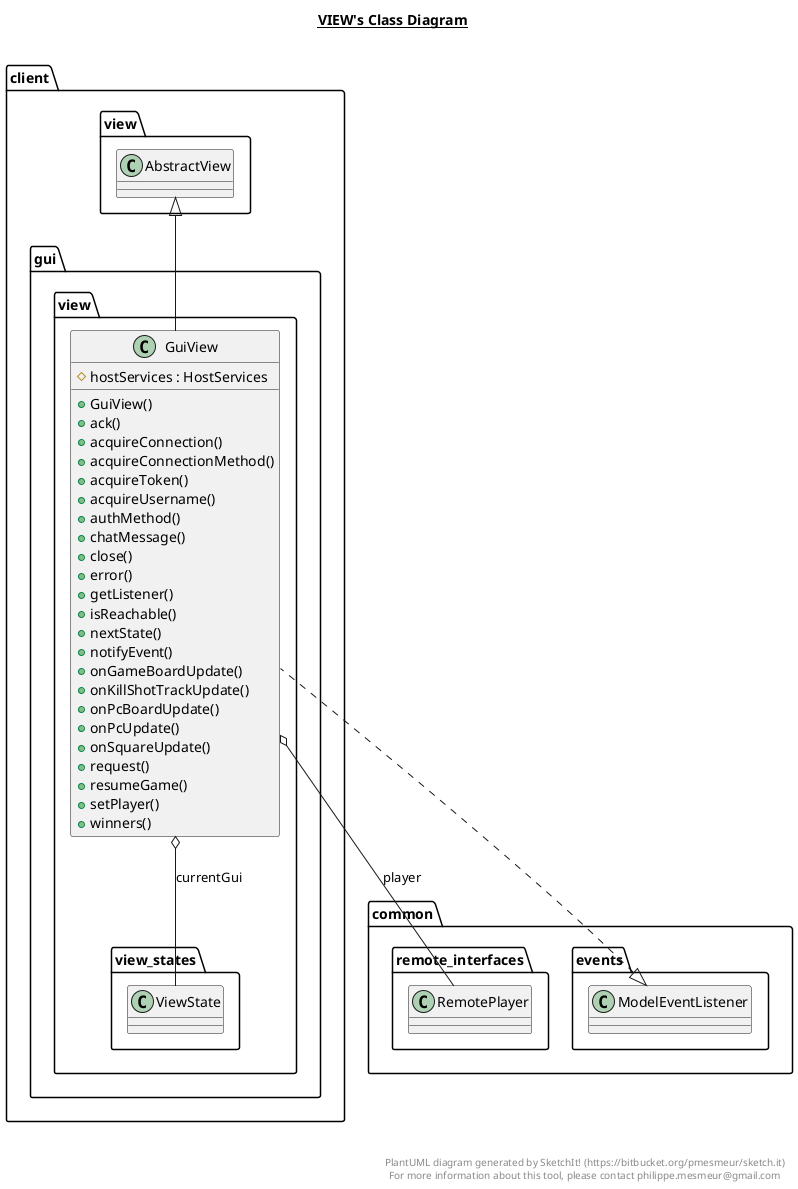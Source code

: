 @startuml

title __VIEW's Class Diagram__\n

  namespace client.gui {
    namespace view {
      class client.gui.view.GuiView {
          # hostServices : HostServices
          + GuiView()
          + ack()
          + acquireConnection()
          + acquireConnectionMethod()
          + acquireToken()
          + acquireUsername()
          + authMethod()
          + chatMessage()
          + close()
          + error()
          + getListener()
          + isReachable()
          + nextState()
          + notifyEvent()
          + onGameBoardUpdate()
          + onKillShotTrackUpdate()
          + onPcBoardUpdate()
          + onPcUpdate()
          + onSquareUpdate()
          + request()
          + resumeGame()
          + setPlayer()
          + winners()
      }
    }
  }
  

  client.gui.view.GuiView .up.|> common.events.ModelEventListener
  client.gui.view.GuiView -up-|> client.view.AbstractView
  client.gui.view.GuiView o-- common.remote_interfaces.RemotePlayer : player
  client.gui.view.GuiView o-- client.gui.view.view_states.ViewState : currentGui


right footer


PlantUML diagram generated by SketchIt! (https://bitbucket.org/pmesmeur/sketch.it)
For more information about this tool, please contact philippe.mesmeur@gmail.com
endfooter

@enduml
